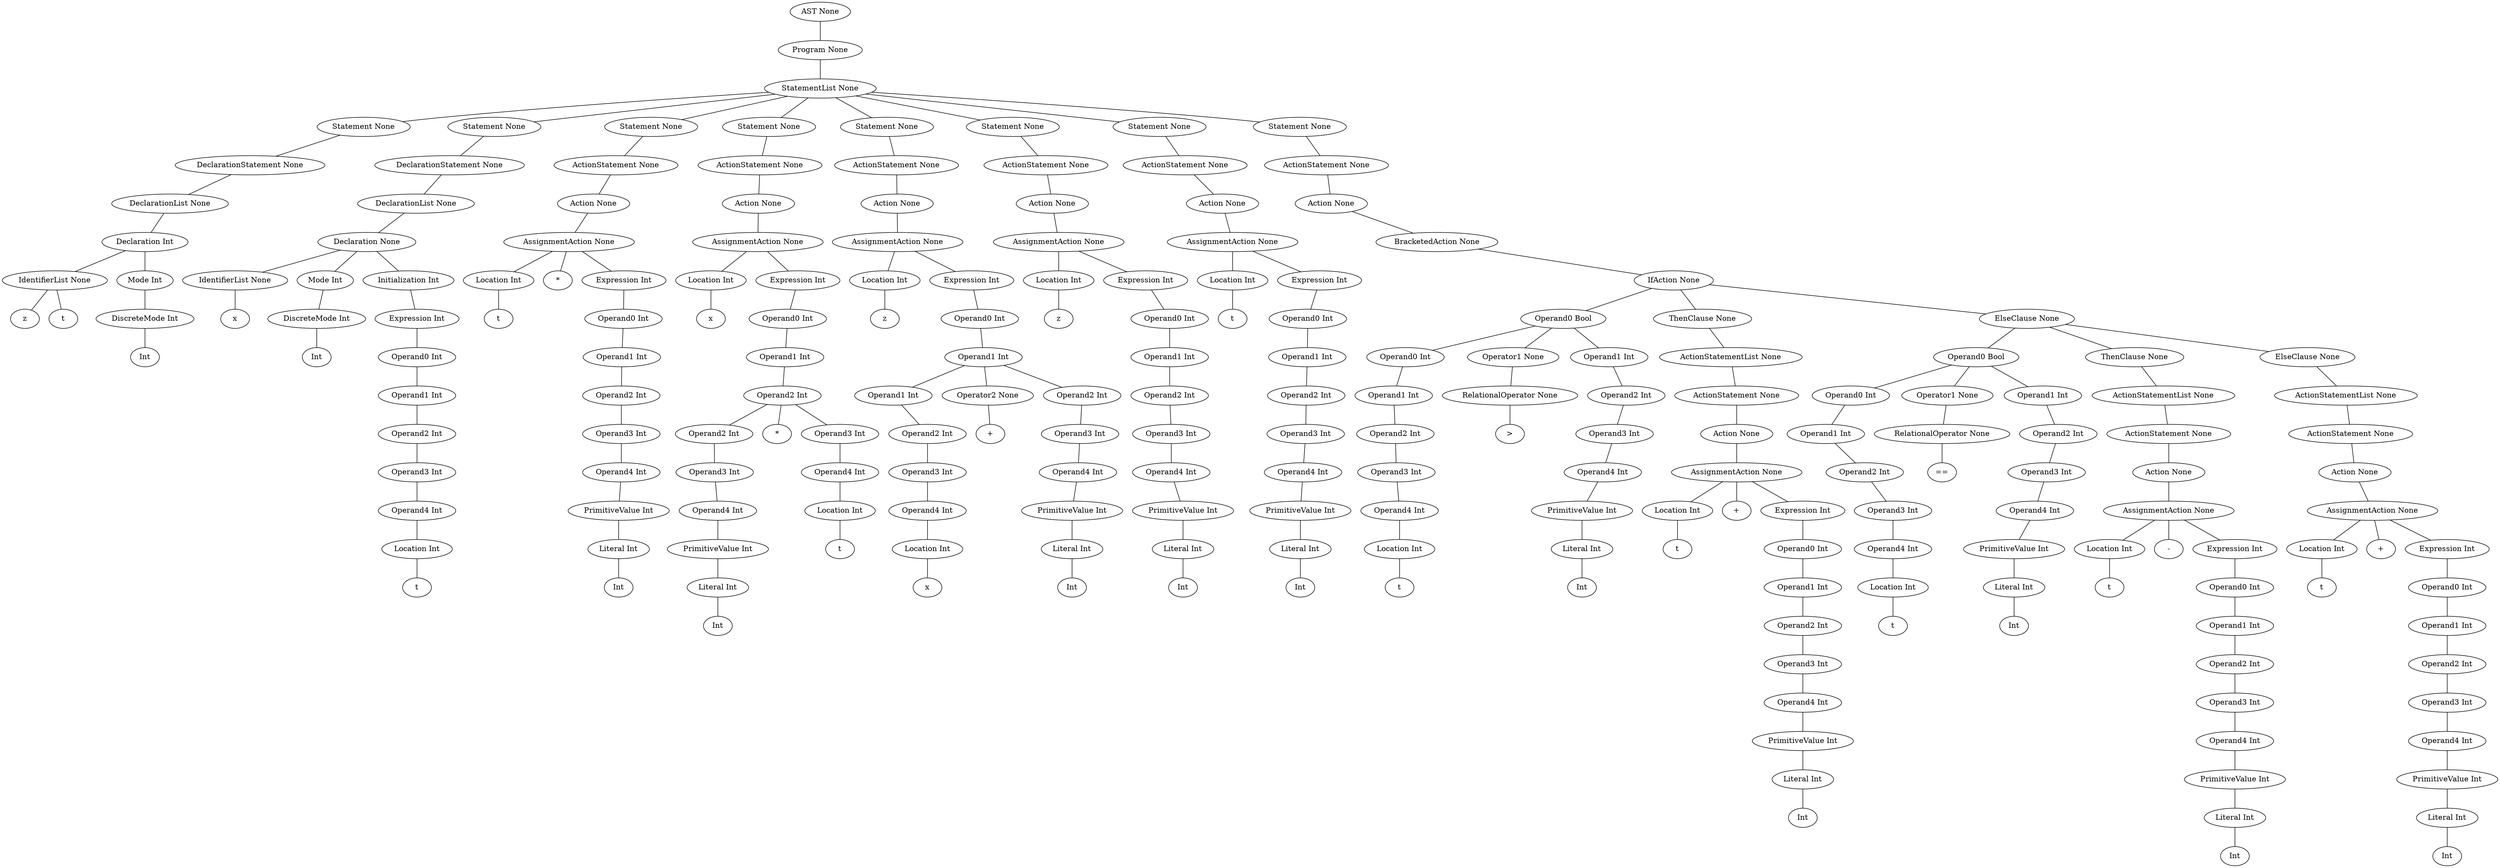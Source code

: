 graph G {
46326616 [label="AST None"];
46326728 [label="AST None"];
46326616 -- 46326728;
46326728 [label="Program None"];
50543080 [label="Program None"];
46326728 -- 50543080;
50543080 [label="StatementList None"];
46014760 [label="StatementList None"];
50543080 -- 46014760;
46014760 [label="Statement None"];
46014872 [label="Statement None"];
46014760 -- 46014872;
46014872 [label="DeclarationStatement None"];
46015320 [label="DeclarationStatement None"];
46014872 -- 46015320;
46015320 [label="DeclarationList None"];
46288792 [label="DeclarationList None"];
46015320 -- 46288792;
46288792 [label="Declaration Int"];
46288680 [label="Declaration Int"];
46288792 -- 46288680;
46288680 [label="IdentifierList None"];
12768424030018579448 [label=z];
46288680 -- 12768424030018579448;
12532558013889785727 [label=t];
46288680 -- 12532558013889785727;
46288736 [label="Declaration Int"];
46288792 -- 46288736;
46288736 [label="Mode Int"];
46014928 [label="Mode Int"];
46288736 -- 46014928;
46014928 [label="DiscreteMode Int"];
13158086470970194322 [label=Int];
46014928 -- 13158086470970194322;
46305464 [label="StatementList None"];
50543080 -- 46305464;
46305464 [label="Statement None"];
46306416 [label="Statement None"];
46305464 -- 46306416;
46306416 [label="DeclarationStatement None"];
46305520 [label="DeclarationStatement None"];
46306416 -- 46305520;
46305520 [label="DeclarationList None"];
46305744 [label="DeclarationList None"];
46305520 -- 46305744;
46305744 [label="Declaration None"];
46305352 [label="Declaration None"];
46305744 -- 46305352;
46305352 [label="IdentifierList None"];
13419335716747782112 [label=x];
46305352 -- 13419335716747782112;
46305576 [label="Declaration None"];
46305744 -- 46305576;
46305576 [label="Mode Int"];
46015040 [label="Mode Int"];
46305576 -- 46015040;
46015040 [label="DiscreteMode Int"];
9368191396652645865 [label=Int];
46015040 -- 9368191396652645865;
46306248 [label="Declaration None"];
46305744 -- 46306248;
46306248 [label="Initialization Int"];
46306192 [label="Initialization Int"];
46306248 -- 46306192;
46306192 [label="Expression Int"];
46306136 [label="Expression Int"];
46306192 -- 46306136;
46306136 [label="Operand0 Int"];
46306080 [label="Operand0 Int"];
46306136 -- 46306080;
46306080 [label="Operand1 Int"];
46306024 [label="Operand1 Int"];
46306080 -- 46306024;
46306024 [label="Operand2 Int"];
46305856 [label="Operand2 Int"];
46306024 -- 46305856;
46305856 [label="Operand3 Int"];
46305912 [label="Operand3 Int"];
46305856 -- 46305912;
46305912 [label="Operand4 Int"];
46305632 [label="Operand4 Int"];
46305912 -- 46305632;
46305632 [label="Location Int"];
13551407781908840239 [label=t];
46305632 -- 13551407781908840239;
46307144 [label="StatementList None"];
50543080 -- 46307144;
46307144 [label="Statement None"];
46307088 [label="Statement None"];
46307144 -- 46307088;
46307088 [label="ActionStatement None"];
46306304 [label="ActionStatement None"];
46307088 -- 46306304;
46306304 [label="Action None"];
46306976 [label="Action None"];
46306304 -- 46306976;
46306976 [label="AssignmentAction None"];
46015152 [label="AssignmentAction None"];
46306976 -- 46015152;
46015152 [label="Location Int"];
9557390925024142479 [label=t];
46015152 -- 9557390925024142479;
13139679138880919300 [label="*"];
46306976 -- 13139679138880919300;
46306920 [label="AssignmentAction None"];
46306976 -- 46306920;
46306920 [label="Expression Int"];
46306864 [label="Expression Int"];
46306920 -- 46306864;
46306864 [label="Operand0 Int"];
46306808 [label="Operand0 Int"];
46306864 -- 46306808;
46306808 [label="Operand1 Int"];
46306752 [label="Operand1 Int"];
46306808 -- 46306752;
46306752 [label="Operand2 Int"];
46306696 [label="Operand2 Int"];
46306752 -- 46306696;
46306696 [label="Operand3 Int"];
46015264 [label="Operand3 Int"];
46306696 -- 46015264;
46015264 [label="Operand4 Int"];
46306528 [label="Operand4 Int"];
46015264 -- 46306528;
46306528 [label="PrimitiveValue Int"];
46306472 [label="PrimitiveValue Int"];
46306528 -- 46306472;
46306472 [label="Literal Int"];
9353207159925194112 [label=Int];
46306472 -- 9353207159925194112;
46308096 [label="StatementList None"];
50543080 -- 46308096;
46308096 [label="Statement None"];
46308040 [label="Statement None"];
46308096 -- 46308040;
46308040 [label="ActionStatement None"];
46307200 [label="ActionStatement None"];
46308040 -- 46307200;
46307200 [label="Action None"];
46307368 [label="Action None"];
46307200 -- 46307368;
46307368 [label="AssignmentAction None"];
46305408 [label="AssignmentAction None"];
46307368 -- 46305408;
46305408 [label="Location Int"];
12604348157585434816 [label=x];
46305408 -- 12604348157585434816;
46307984 [label="AssignmentAction None"];
46307368 -- 46307984;
46307984 [label="Expression Int"];
46307928 [label="Expression Int"];
46307984 -- 46307928;
46307928 [label="Operand0 Int"];
46307592 [label="Operand0 Int"];
46307928 -- 46307592;
46307592 [label="Operand1 Int"];
46307816 [label="Operand1 Int"];
46307592 -- 46307816;
46307816 [label="Operand2 Int"];
46307480 [label="Operand2 Int"];
46307816 -- 46307480;
46307480 [label="Operand2 Int"];
46307424 [label="Operand2 Int"];
46307480 -- 46307424;
46307424 [label="Operand3 Int"];
46305800 [label="Operand3 Int"];
46307424 -- 46305800;
46305800 [label="Operand4 Int"];
46306360 [label="Operand4 Int"];
46305800 -- 46306360;
46306360 [label="PrimitiveValue Int"];
46307032 [label="PrimitiveValue Int"];
46306360 -- 46307032;
46307032 [label="Literal Int"];
13478849005172011556 [label=Int];
46307032 -- 13478849005172011556;
12917545737524240870 [label="*"];
46307816 -- 12917545737524240870;
46307648 [label="Operand2 Int"];
46307816 -- 46307648;
46307648 [label="Operand3 Int"];
46307704 [label="Operand3 Int"];
46307648 -- 46307704;
46307704 [label="Operand4 Int"];
46307536 [label="Operand4 Int"];
46307704 -- 46307536;
46307536 [label="Location Int"];
12170357183430037204 [label=t];
46307536 -- 12170357183430037204;
46309216 [label="StatementList None"];
50543080 -- 46309216;
46309216 [label="Statement None"];
46309048 [label="Statement None"];
46309216 -- 46309048;
46309048 [label="ActionStatement None"];
46308208 [label="ActionStatement None"];
46309048 -- 46308208;
46308208 [label="Action None"];
46309160 [label="Action None"];
46308208 -- 46309160;
46309160 [label="AssignmentAction None"];
46306640 [label="AssignmentAction None"];
46309160 -- 46306640;
46306640 [label="Location Int"];
13331131593673456928 [label=z];
46306640 -- 13331131593673456928;
46309104 [label="AssignmentAction None"];
46309160 -- 46309104;
46309104 [label="Expression Int"];
46308544 [label="Expression Int"];
46309104 -- 46308544;
46308544 [label="Operand0 Int"];
46308992 [label="Operand0 Int"];
46308544 -- 46308992;
46308992 [label="Operand1 Int"];
46308432 [label="Operand1 Int"];
46308992 -- 46308432;
46308432 [label="Operand1 Int"];
46308376 [label="Operand1 Int"];
46308432 -- 46308376;
46308376 [label="Operand2 Int"];
46305968 [label="Operand2 Int"];
46308376 -- 46305968;
46305968 [label="Operand3 Int"];
46307872 [label="Operand3 Int"];
46305968 -- 46307872;
46307872 [label="Operand4 Int"];
46308152 [label="Operand4 Int"];
46307872 -- 46308152;
46308152 [label="Location Int"];
10442820248982730204 [label=x];
46308152 -- 10442820248982730204;
46308488 [label="Operand1 Int"];
46308992 -- 46308488;
46308488 [label="Operator2 None"];
13311667875484509215 [label="+"];
46308488 -- 13311667875484509215;
46308936 [label="Operand1 Int"];
46308992 -- 46308936;
46308936 [label="Operand2 Int"];
46308880 [label="Operand2 Int"];
46308936 -- 46308880;
46308880 [label="Operand3 Int"];
46308768 [label="Operand3 Int"];
46308880 -- 46308768;
46308768 [label="Operand4 Int"];
46308656 [label="Operand4 Int"];
46308768 -- 46308656;
46308656 [label="PrimitiveValue Int"];
46308320 [label="PrimitiveValue Int"];
46308656 -- 46308320;
46308320 [label="Literal Int"];
12496706960835024832 [label=Int];
46308320 -- 12496706960835024832;
46326448 [label="StatementList None"];
50543080 -- 46326448;
46326448 [label="Statement None"];
46326392 [label="Statement None"];
46326448 -- 46326392;
46326392 [label="ActionStatement None"];
46309328 [label="ActionStatement None"];
46326392 -- 46309328;
46309328 [label="Action None"];
46326280 [label="Action None"];
46309328 -- 46326280;
46326280 [label="AssignmentAction None"];
46307760 [label="AssignmentAction None"];
46326280 -- 46307760;
46307760 [label="Location Int"];
12073429503677550414 [label=z];
46307760 -- 12073429503677550414;
46326224 [label="AssignmentAction None"];
46326280 -- 46326224;
46326224 [label="Expression Int"];
46326168 [label="Expression Int"];
46326224 -- 46326168;
46326168 [label="Operand0 Int"];
46326112 [label="Operand0 Int"];
46326168 -- 46326112;
46326112 [label="Operand1 Int"];
46326056 [label="Operand1 Int"];
46326112 -- 46326056;
46326056 [label="Operand2 Int"];
46326000 [label="Operand2 Int"];
46326056 -- 46326000;
46326000 [label="Operand3 Int"];
46307256 [label="Operand3 Int"];
46326000 -- 46307256;
46307256 [label="Operand4 Int"];
46308600 [label="Operand4 Int"];
46307256 -- 46308600;
46308600 [label="PrimitiveValue Int"];
46309272 [label="PrimitiveValue Int"];
46308600 -- 46309272;
46309272 [label="Literal Int"];
12248384335622264488 [label=Int];
46309272 -- 12248384335622264488;
46327232 [label="StatementList None"];
50543080 -- 46327232;
46327232 [label="Statement None"];
46327176 [label="Statement None"];
46327232 -- 46327176;
46327176 [label="ActionStatement None"];
46326560 [label="ActionStatement None"];
46327176 -- 46326560;
46326560 [label="Action None"];
46327064 [label="Action None"];
46326560 -- 46327064;
46327064 [label="AssignmentAction None"];
46308824 [label="AssignmentAction None"];
46327064 -- 46308824;
46308824 [label="Location Int"];
9743142614512564459 [label=t];
46308824 -- 9743142614512564459;
46327008 [label="AssignmentAction None"];
46327064 -- 46327008;
46327008 [label="Expression Int"];
46326952 [label="Expression Int"];
46327008 -- 46326952;
46326952 [label="Operand0 Int"];
46326896 [label="Operand0 Int"];
46326952 -- 46326896;
46326896 [label="Operand1 Int"];
46326840 [label="Operand1 Int"];
46326896 -- 46326840;
46326840 [label="Operand2 Int"];
46326784 [label="Operand2 Int"];
46326840 -- 46326784;
46326784 [label="Operand3 Int"];
46308264 [label="Operand3 Int"];
46326784 -- 46308264;
46308264 [label="Operand4 Int"];
46326336 [label="Operand4 Int"];
46308264 -- 46326336;
46326336 [label="PrimitiveValue Int"];
46326504 [label="PrimitiveValue Int"];
46326336 -- 46326504;
46326504 [label="Literal Int"];
12162204198269281652 [label=Int];
46326504 -- 12162204198269281652;
46327120 [label="StatementList None"];
50543080 -- 46327120;
46327120 [label="Statement None"];
46328408 [label="Statement None"];
46327120 -- 46328408;
46328408 [label="ActionStatement None"];
46328464 [label="ActionStatement None"];
46328408 -- 46328464;
46328464 [label="Action None"];
46327288 [label="Action None"];
46328464 -- 46327288;
46327288 [label="BracketedAction None"];
46329192 [label="BracketedAction None"];
46327288 -- 46329192;
46329192 [label="IfAction None"];
46328352 [label="IfAction None"];
46329192 -- 46328352;
46328352 [label="Operand0 Bool"];
46327624 [label="Operand0 Bool"];
46328352 -- 46327624;
46327624 [label="Operand0 Int"];
46327344 [label="Operand0 Int"];
46327624 -- 46327344;
46327344 [label="Operand1 Int"];
46325832 [label="Operand1 Int"];
46327344 -- 46325832;
46325832 [label="Operand2 Int"];
46327456 [label="Operand2 Int"];
46325832 -- 46327456;
46327456 [label="Operand3 Int"];
46327512 [label="Operand3 Int"];
46327456 -- 46327512;
46327512 [label="Operand4 Int"];
46325944 [label="Operand4 Int"];
46327512 -- 46325944;
46325944 [label="Location Int"];
12702181937477450453 [label=t];
46325944 -- 12702181937477450453;
46327568 [label="Operand0 Bool"];
46328352 -- 46327568;
46327568 [label="Operator1 None"];
46327680 [label="Operator1 None"];
46327568 -- 46327680;
46327680 [label="RelationalOperator None"];
11892819606468686600 [label=">"];
46327680 -- 11892819606468686600;
46328296 [label="Operand0 Bool"];
46328352 -- 46328296;
46328296 [label="Operand1 Int"];
46328240 [label="Operand1 Int"];
46328296 -- 46328240;
46328240 [label="Operand2 Int"];
46328184 [label="Operand2 Int"];
46328240 -- 46328184;
46328184 [label="Operand3 Int"];
46328016 [label="Operand3 Int"];
46328184 -- 46328016;
46328016 [label="Operand4 Int"];
46327848 [label="Operand4 Int"];
46328016 -- 46327848;
46327848 [label="PrimitiveValue Int"];
46327792 [label="PrimitiveValue Int"];
46327848 -- 46327792;
46327792 [label="Literal Int"];
13101471572648959231 [label=Int];
46327792 -- 13101471572648959231;
46329416 [label="IfAction None"];
46329192 -- 46329416;
46329416 [label="ThenClause None"];
46329304 [label="ThenClause None"];
46329416 -- 46329304;
46329304 [label="ActionStatementList None"];
46329248 [label="ActionStatementList None"];
46329304 -- 46329248;
46329248 [label="ActionStatement None"];
46328520 [label="ActionStatement None"];
46329248 -- 46328520;
46328520 [label="Action None"];
46329136 [label="Action None"];
46328520 -- 46329136;
46329136 [label="AssignmentAction None"];
46327736 [label="AssignmentAction None"];
46329136 -- 46327736;
46327736 [label="Location Int"];
12132121882064729889 [label=t];
46327736 -- 12132121882064729889;
11439085890627593646 [label="+"];
46329136 -- 11439085890627593646;
46329080 [label="AssignmentAction None"];
46329136 -- 46329080;
46329080 [label="Expression Int"];
46329024 [label="Expression Int"];
46329080 -- 46329024;
46329024 [label="Operand0 Int"];
46328968 [label="Operand0 Int"];
46329024 -- 46328968;
46328968 [label="Operand1 Int"];
46328912 [label="Operand1 Int"];
46328968 -- 46328912;
46328912 [label="Operand2 Int"];
46328856 [label="Operand2 Int"];
46328912 -- 46328856;
46328856 [label="Operand3 Int"];
46327960 [label="Operand3 Int"];
46328856 -- 46327960;
46327960 [label="Operand4 Int"];
46328688 [label="Operand4 Int"];
46327960 -- 46328688;
46328688 [label="PrimitiveValue Int"];
46328632 [label="PrimitiveValue Int"];
46328688 -- 46328632;
46328632 [label="Literal Int"];
10801825365893193498 [label=Int];
46328632 -- 10801825365893193498;
50541960 [label="IfAction None"];
46329192 -- 50541960;
50541960 [label="ElseClause None"];
50541120 [label="ElseClause None"];
50541960 -- 50541120;
50541120 [label="Operand0 Bool"];
46329752 [label="Operand0 Bool"];
50541120 -- 46329752;
46329752 [label="Operand0 Int"];
46329360 [label="Operand0 Int"];
46329752 -- 46329360;
46329360 [label="Operand1 Int"];
46328128 [label="Operand1 Int"];
46329360 -- 46328128;
46328128 [label="Operand2 Int"];
46329528 [label="Operand2 Int"];
46328128 -- 46329528;
46329528 [label="Operand3 Int"];
46329584 [label="Operand3 Int"];
46329528 -- 46329584;
46329584 [label="Operand4 Int"];
46328072 [label="Operand4 Int"];
46329584 -- 46328072;
46328072 [label="Location Int"];
10189412529873554560 [label=t];
46328072 -- 10189412529873554560;
46329640 [label="Operand0 Bool"];
50541120 -- 46329640;
46329640 [label="Operator1 None"];
46329808 [label="Operator1 None"];
46329640 -- 46329808;
46329808 [label="RelationalOperator None"];
9681759728833983315 [label="=="];
46329808 -- 9681759728833983315;
50541064 [label="Operand0 Bool"];
50541120 -- 50541064;
50541064 [label="Operand1 Int"];
50541008 [label="Operand1 Int"];
50541064 -- 50541008;
50541008 [label="Operand2 Int"];
50540952 [label="Operand2 Int"];
50541008 -- 50540952;
50540952 [label="Operand3 Int"];
50540784 [label="Operand3 Int"];
50540952 -- 50540784;
50540784 [label="Operand4 Int"];
46329472 [label="Operand4 Int"];
50540784 -- 46329472;
46329472 [label="PrimitiveValue Int"];
46328576 [label="PrimitiveValue Int"];
46329472 -- 46328576;
46328576 [label="Literal Int"];
10607600424418941992 [label=Int];
46328576 -- 10607600424418941992;
50541344 [label="ElseClause None"];
50541960 -- 50541344;
50541344 [label="ThenClause None"];
50542072 [label="ThenClause None"];
50541344 -- 50542072;
50542072 [label="ActionStatementList None"];
50542016 [label="ActionStatementList None"];
50542072 -- 50542016;
50542016 [label="ActionStatement None"];
50541288 [label="ActionStatement None"];
50542016 -- 50541288;
50541288 [label="Action None"];
50541904 [label="Action None"];
50541288 -- 50541904;
50541904 [label="AssignmentAction None"];
50540616 [label="AssignmentAction None"];
50541904 -- 50540616;
50540616 [label="Location Int"];
10747979808329392310 [label=t];
50540616 -- 10747979808329392310;
11918389332745863455 [label="-"];
50541904 -- 11918389332745863455;
50541848 [label="AssignmentAction None"];
50541904 -- 50541848;
50541848 [label="Expression Int"];
50541792 [label="Expression Int"];
50541848 -- 50541792;
50541792 [label="Operand0 Int"];
50541736 [label="Operand0 Int"];
50541792 -- 50541736;
50541736 [label="Operand1 Int"];
50541680 [label="Operand1 Int"];
50541736 -- 50541680;
50541680 [label="Operand2 Int"];
50541624 [label="Operand2 Int"];
50541680 -- 50541624;
50541624 [label="Operand3 Int"];
50540728 [label="Operand3 Int"];
50541624 -- 50540728;
50540728 [label="Operand4 Int"];
50541456 [label="Operand4 Int"];
50540728 -- 50541456;
50541456 [label="PrimitiveValue Int"];
50541400 [label="PrimitiveValue Int"];
50541456 -- 50541400;
50541400 [label="Literal Int"];
12947270912378862227 [label=Int];
50541400 -- 12947270912378862227;
50542240 [label="ElseClause None"];
50541960 -- 50542240;
50542240 [label="ElseClause None"];
50542968 [label="ElseClause None"];
50542240 -- 50542968;
50542968 [label="ActionStatementList None"];
50542912 [label="ActionStatementList None"];
50542968 -- 50542912;
50542912 [label="ActionStatement None"];
50542184 [label="ActionStatement None"];
50542912 -- 50542184;
50542184 [label="Action None"];
50542800 [label="Action None"];
50542184 -- 50542800;
50542800 [label="AssignmentAction None"];
50540840 [label="AssignmentAction None"];
50542800 -- 50540840;
50540840 [label="Location Int"];
10646554397877261636 [label=t];
50540840 -- 10646554397877261636;
11900228262690908405 [label="+"];
50542800 -- 11900228262690908405;
50542744 [label="AssignmentAction None"];
50542800 -- 50542744;
50542744 [label="Expression Int"];
50542688 [label="Expression Int"];
50542744 -- 50542688;
50542688 [label="Operand0 Int"];
50542632 [label="Operand0 Int"];
50542688 -- 50542632;
50542632 [label="Operand1 Int"];
50542576 [label="Operand1 Int"];
50542632 -- 50542576;
50542576 [label="Operand2 Int"];
50542520 [label="Operand2 Int"];
50542576 -- 50542520;
50542520 [label="Operand3 Int"];
50540896 [label="Operand3 Int"];
50542520 -- 50540896;
50540896 [label="Operand4 Int"];
50542352 [label="Operand4 Int"];
50540896 -- 50542352;
50542352 [label="PrimitiveValue Int"];
50542296 [label="PrimitiveValue Int"];
50542352 -- 50542296;
50542296 [label="Literal Int"];
13558673833758692452 [label=Int];
50542296 -- 13558673833758692452;
}
